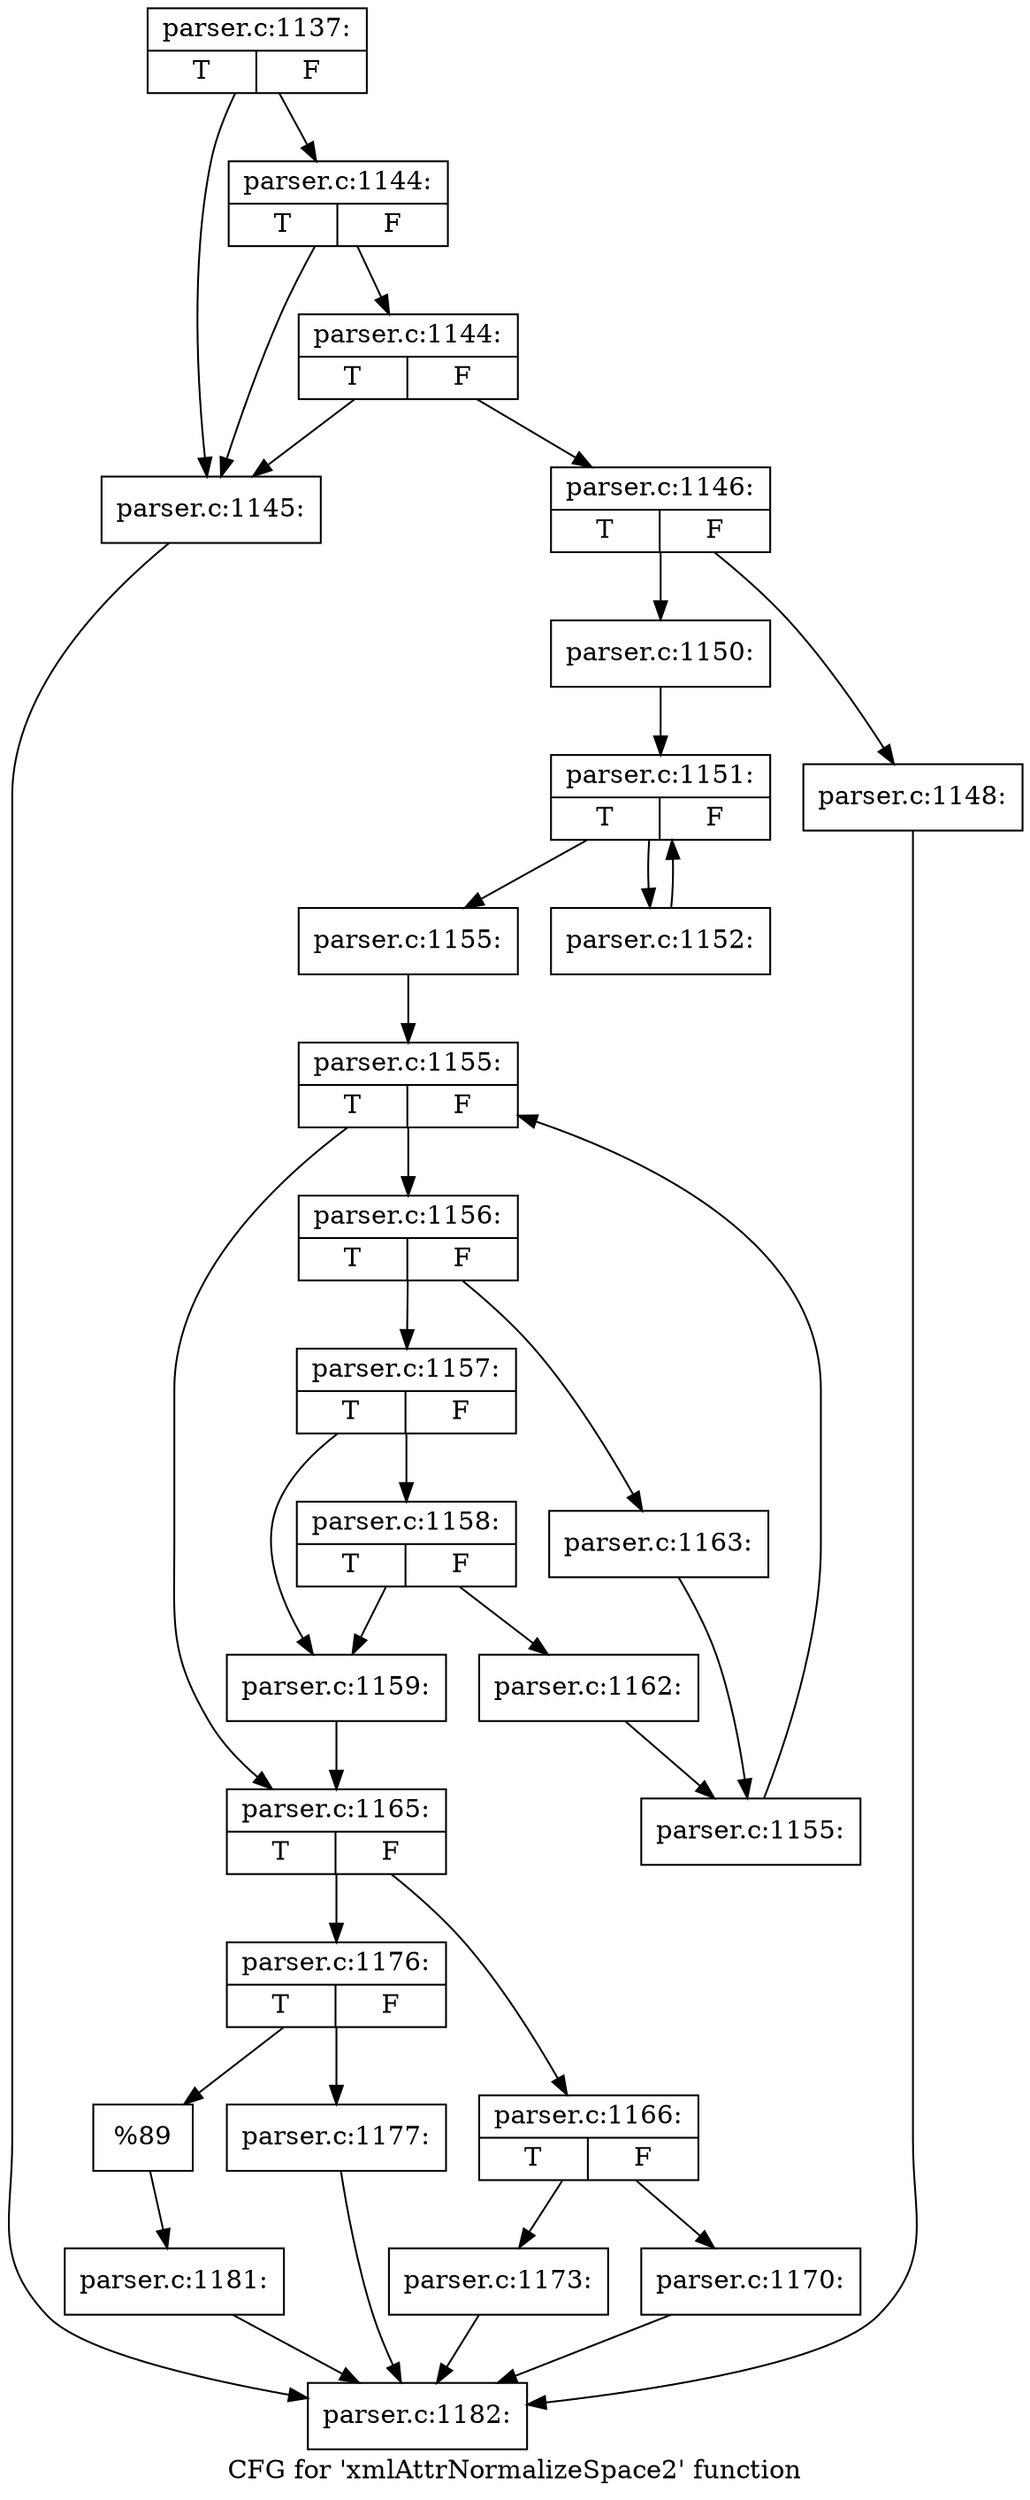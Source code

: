 digraph "CFG for 'xmlAttrNormalizeSpace2' function" {
	label="CFG for 'xmlAttrNormalizeSpace2' function";

	Node0x6268a50 [shape=record,label="{parser.c:1137:|{<s0>T|<s1>F}}"];
	Node0x6268a50 -> Node0x6276ec0;
	Node0x6268a50 -> Node0x6276fe0;
	Node0x6276fe0 [shape=record,label="{parser.c:1144:|{<s0>T|<s1>F}}"];
	Node0x6276fe0 -> Node0x6276ec0;
	Node0x6276fe0 -> Node0x6276f60;
	Node0x6276f60 [shape=record,label="{parser.c:1144:|{<s0>T|<s1>F}}"];
	Node0x6276f60 -> Node0x6276ec0;
	Node0x6276f60 -> Node0x6276f10;
	Node0x6276ec0 [shape=record,label="{parser.c:1145:}"];
	Node0x6276ec0 -> Node0x6275810;
	Node0x6276f10 [shape=record,label="{parser.c:1146:|{<s0>T|<s1>F}}"];
	Node0x6276f10 -> Node0x6277aa0;
	Node0x6276f10 -> Node0x6277af0;
	Node0x6277aa0 [shape=record,label="{parser.c:1148:}"];
	Node0x6277aa0 -> Node0x6275810;
	Node0x6277af0 [shape=record,label="{parser.c:1150:}"];
	Node0x6277af0 -> Node0x6278050;
	Node0x6278050 [shape=record,label="{parser.c:1151:|{<s0>T|<s1>F}}"];
	Node0x6278050 -> Node0x6278500;
	Node0x6278050 -> Node0x6278270;
	Node0x6278500 [shape=record,label="{parser.c:1152:}"];
	Node0x6278500 -> Node0x6278050;
	Node0x6278270 [shape=record,label="{parser.c:1155:}"];
	Node0x6278270 -> Node0x62789c0;
	Node0x62789c0 [shape=record,label="{parser.c:1155:|{<s0>T|<s1>F}}"];
	Node0x62789c0 -> Node0x6278e70;
	Node0x62789c0 -> Node0x6278be0;
	Node0x6278e70 [shape=record,label="{parser.c:1156:|{<s0>T|<s1>F}}"];
	Node0x6278e70 -> Node0x6279060;
	Node0x6278e70 -> Node0x6279100;
	Node0x6279060 [shape=record,label="{parser.c:1157:|{<s0>T|<s1>F}}"];
	Node0x6279060 -> Node0x6279640;
	Node0x6279060 -> Node0x62796e0;
	Node0x62796e0 [shape=record,label="{parser.c:1158:|{<s0>T|<s1>F}}"];
	Node0x62796e0 -> Node0x6279640;
	Node0x62796e0 -> Node0x6279690;
	Node0x6279640 [shape=record,label="{parser.c:1159:}"];
	Node0x6279640 -> Node0x6278be0;
	Node0x6279690 [shape=record,label="{parser.c:1162:}"];
	Node0x6279690 -> Node0x62790b0;
	Node0x6279100 [shape=record,label="{parser.c:1163:}"];
	Node0x6279100 -> Node0x62790b0;
	Node0x62790b0 [shape=record,label="{parser.c:1155:}"];
	Node0x62790b0 -> Node0x62789c0;
	Node0x6278be0 [shape=record,label="{parser.c:1165:|{<s0>T|<s1>F}}"];
	Node0x6278be0 -> Node0x627a460;
	Node0x6278be0 -> Node0x627a500;
	Node0x627a460 [shape=record,label="{parser.c:1166:|{<s0>T|<s1>F}}"];
	Node0x627a460 -> Node0x627b170;
	Node0x627a460 -> Node0x627b1c0;
	Node0x627b170 [shape=record,label="{parser.c:1170:}"];
	Node0x627b170 -> Node0x6275810;
	Node0x627b1c0 [shape=record,label="{parser.c:1173:}"];
	Node0x627b1c0 -> Node0x6275810;
	Node0x627a500 [shape=record,label="{parser.c:1176:|{<s0>T|<s1>F}}"];
	Node0x627a500 -> Node0x627c360;
	Node0x627a500 -> Node0x627c690;
	Node0x627c360 [shape=record,label="{parser.c:1177:}"];
	Node0x627c360 -> Node0x6275810;
	Node0x627c690 [shape=record,label="{%89}"];
	Node0x627c690 -> Node0x627a4b0;
	Node0x627a4b0 [shape=record,label="{parser.c:1181:}"];
	Node0x627a4b0 -> Node0x6275810;
	Node0x6275810 [shape=record,label="{parser.c:1182:}"];
}
